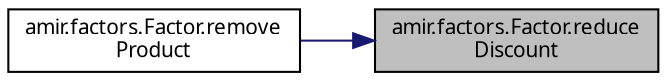 digraph "amir.factors.Factor.reduceDiscount"
{
 // LATEX_PDF_SIZE
  edge [fontname="FreeSans.ttf",fontsize="10",labelfontname="FreeSans.ttf",labelfontsize="10"];
  node [fontname="FreeSans.ttf",fontsize="10",shape=record];
  rankdir="RL";
  Node1 [label="amir.factors.Factor.reduce\lDiscount",height=0.2,width=0.4,color="black", fillcolor="grey75", style="filled", fontcolor="black",tooltip=" "];
  Node1 -> Node2 [dir="back",color="midnightblue",fontsize="10",style="solid",fontname="FreeSans.ttf"];
  Node2 [label="amir.factors.Factor.remove\lProduct",height=0.2,width=0.4,color="black", fillcolor="white", style="filled",URL="$classamir_1_1factors_1_1_factor.html#ae2a34cadd13203f92dd7aa32313a0900",tooltip=" "];
}
